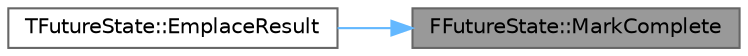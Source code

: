 digraph "FFutureState::MarkComplete"
{
 // INTERACTIVE_SVG=YES
 // LATEX_PDF_SIZE
  bgcolor="transparent";
  edge [fontname=Helvetica,fontsize=10,labelfontname=Helvetica,labelfontsize=10];
  node [fontname=Helvetica,fontsize=10,shape=box,height=0.2,width=0.4];
  rankdir="RL";
  Node1 [id="Node000001",label="FFutureState::MarkComplete",height=0.2,width=0.4,color="gray40", fillcolor="grey60", style="filled", fontcolor="black",tooltip="Notifies any waiting threads that the result is available."];
  Node1 -> Node2 [id="edge1_Node000001_Node000002",dir="back",color="steelblue1",style="solid",tooltip=" "];
  Node2 [id="Node000002",label="TFutureState::EmplaceResult",height=0.2,width=0.4,color="grey40", fillcolor="white", style="filled",URL="$d6/d08/classTFutureState.html#af23df41df2763df2d17a5a138980cd78",tooltip="Sets the result and notifies any waiting threads."];
}
